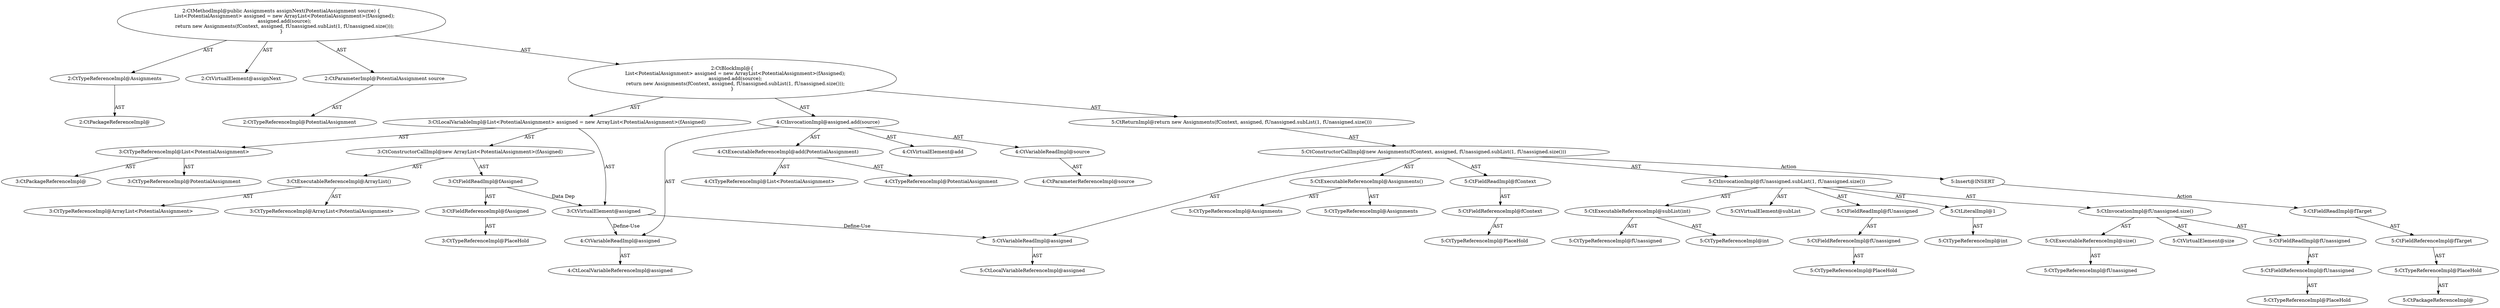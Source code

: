 digraph "assignNext#?,PotentialAssignment" {
0 [label="2:CtTypeReferenceImpl@Assignments" shape=ellipse]
1 [label="2:CtPackageReferenceImpl@" shape=ellipse]
2 [label="2:CtVirtualElement@assignNext" shape=ellipse]
3 [label="2:CtParameterImpl@PotentialAssignment source" shape=ellipse]
4 [label="2:CtTypeReferenceImpl@PotentialAssignment" shape=ellipse]
5 [label="3:CtTypeReferenceImpl@List<PotentialAssignment>" shape=ellipse]
6 [label="3:CtPackageReferenceImpl@" shape=ellipse]
7 [label="3:CtTypeReferenceImpl@PotentialAssignment" shape=ellipse]
8 [label="3:CtExecutableReferenceImpl@ArrayList()" shape=ellipse]
9 [label="3:CtTypeReferenceImpl@ArrayList<PotentialAssignment>" shape=ellipse]
10 [label="3:CtTypeReferenceImpl@ArrayList<PotentialAssignment>" shape=ellipse]
11 [label="3:CtFieldReferenceImpl@fAssigned" shape=ellipse]
12 [label="3:CtTypeReferenceImpl@PlaceHold" shape=ellipse]
13 [label="3:CtFieldReadImpl@fAssigned" shape=ellipse]
14 [label="3:CtConstructorCallImpl@new ArrayList<PotentialAssignment>(fAssigned)" shape=ellipse]
15 [label="3:CtVirtualElement@assigned" shape=ellipse]
16 [label="3:CtLocalVariableImpl@List<PotentialAssignment> assigned = new ArrayList<PotentialAssignment>(fAssigned)" shape=ellipse]
17 [label="4:CtExecutableReferenceImpl@add(PotentialAssignment)" shape=ellipse]
18 [label="4:CtTypeReferenceImpl@List<PotentialAssignment>" shape=ellipse]
19 [label="4:CtTypeReferenceImpl@PotentialAssignment" shape=ellipse]
20 [label="4:CtVirtualElement@add" shape=ellipse]
21 [label="4:CtVariableReadImpl@assigned" shape=ellipse]
22 [label="4:CtLocalVariableReferenceImpl@assigned" shape=ellipse]
23 [label="4:CtVariableReadImpl@source" shape=ellipse]
24 [label="4:CtParameterReferenceImpl@source" shape=ellipse]
25 [label="4:CtInvocationImpl@assigned.add(source)" shape=ellipse]
26 [label="5:CtExecutableReferenceImpl@Assignments()" shape=ellipse]
27 [label="5:CtTypeReferenceImpl@Assignments" shape=ellipse]
28 [label="5:CtTypeReferenceImpl@Assignments" shape=ellipse]
29 [label="5:CtFieldReferenceImpl@fContext" shape=ellipse]
30 [label="5:CtTypeReferenceImpl@PlaceHold" shape=ellipse]
31 [label="5:CtFieldReadImpl@fContext" shape=ellipse]
32 [label="5:CtVariableReadImpl@assigned" shape=ellipse]
33 [label="5:CtLocalVariableReferenceImpl@assigned" shape=ellipse]
34 [label="5:CtExecutableReferenceImpl@subList(int)" shape=ellipse]
35 [label="5:CtTypeReferenceImpl@fUnassigned" shape=ellipse]
36 [label="5:CtTypeReferenceImpl@int" shape=ellipse]
37 [label="5:CtVirtualElement@subList" shape=ellipse]
38 [label="5:CtFieldReferenceImpl@fUnassigned" shape=ellipse]
39 [label="5:CtTypeReferenceImpl@PlaceHold" shape=ellipse]
40 [label="5:CtFieldReadImpl@fUnassigned" shape=ellipse]
41 [label="5:CtLiteralImpl@1" shape=ellipse]
42 [label="5:CtTypeReferenceImpl@int" shape=ellipse]
43 [label="5:CtExecutableReferenceImpl@size()" shape=ellipse]
44 [label="5:CtTypeReferenceImpl@fUnassigned" shape=ellipse]
45 [label="5:CtVirtualElement@size" shape=ellipse]
46 [label="5:CtFieldReferenceImpl@fUnassigned" shape=ellipse]
47 [label="5:CtTypeReferenceImpl@PlaceHold" shape=ellipse]
48 [label="5:CtFieldReadImpl@fUnassigned" shape=ellipse]
49 [label="5:CtInvocationImpl@fUnassigned.size()" shape=ellipse]
50 [label="5:CtInvocationImpl@fUnassigned.subList(1, fUnassigned.size())" shape=ellipse]
51 [label="5:CtConstructorCallImpl@new Assignments(fContext, assigned, fUnassigned.subList(1, fUnassigned.size()))" shape=ellipse]
52 [label="5:CtReturnImpl@return new Assignments(fContext, assigned, fUnassigned.subList(1, fUnassigned.size()))" shape=ellipse]
53 [label="2:CtBlockImpl@\{
    List<PotentialAssignment> assigned = new ArrayList<PotentialAssignment>(fAssigned);
    assigned.add(source);
    return new Assignments(fContext, assigned, fUnassigned.subList(1, fUnassigned.size()));
\}" shape=ellipse]
54 [label="2:CtMethodImpl@public Assignments assignNext(PotentialAssignment source) \{
    List<PotentialAssignment> assigned = new ArrayList<PotentialAssignment>(fAssigned);
    assigned.add(source);
    return new Assignments(fContext, assigned, fUnassigned.subList(1, fUnassigned.size()));
\}" shape=ellipse]
55 [label="5:Insert@INSERT" shape=ellipse]
56 [label="5:CtPackageReferenceImpl@" shape=ellipse]
57 [label="5:CtTypeReferenceImpl@PlaceHold" shape=ellipse]
58 [label="5:CtFieldReferenceImpl@fTarget" shape=ellipse]
59 [label="5:CtFieldReadImpl@fTarget" shape=ellipse]
0 -> 1 [label="AST"];
3 -> 4 [label="AST"];
5 -> 6 [label="AST"];
5 -> 7 [label="AST"];
8 -> 9 [label="AST"];
8 -> 10 [label="AST"];
11 -> 12 [label="AST"];
13 -> 11 [label="AST"];
13 -> 15 [label="Data Dep"];
14 -> 8 [label="AST"];
14 -> 13 [label="AST"];
15 -> 21 [label="Define-Use"];
15 -> 32 [label="Define-Use"];
16 -> 15 [label="AST"];
16 -> 5 [label="AST"];
16 -> 14 [label="AST"];
17 -> 18 [label="AST"];
17 -> 19 [label="AST"];
21 -> 22 [label="AST"];
23 -> 24 [label="AST"];
25 -> 20 [label="AST"];
25 -> 21 [label="AST"];
25 -> 17 [label="AST"];
25 -> 23 [label="AST"];
26 -> 27 [label="AST"];
26 -> 28 [label="AST"];
29 -> 30 [label="AST"];
31 -> 29 [label="AST"];
32 -> 33 [label="AST"];
34 -> 35 [label="AST"];
34 -> 36 [label="AST"];
38 -> 39 [label="AST"];
40 -> 38 [label="AST"];
41 -> 42 [label="AST"];
43 -> 44 [label="AST"];
46 -> 47 [label="AST"];
48 -> 46 [label="AST"];
49 -> 45 [label="AST"];
49 -> 48 [label="AST"];
49 -> 43 [label="AST"];
50 -> 37 [label="AST"];
50 -> 40 [label="AST"];
50 -> 34 [label="AST"];
50 -> 41 [label="AST"];
50 -> 49 [label="AST"];
51 -> 26 [label="AST"];
51 -> 31 [label="AST"];
51 -> 32 [label="AST"];
51 -> 50 [label="AST"];
51 -> 55 [label="Action"];
52 -> 51 [label="AST"];
53 -> 16 [label="AST"];
53 -> 25 [label="AST"];
53 -> 52 [label="AST"];
54 -> 2 [label="AST"];
54 -> 0 [label="AST"];
54 -> 3 [label="AST"];
54 -> 53 [label="AST"];
55 -> 59 [label="Action"];
57 -> 56 [label="AST"];
58 -> 57 [label="AST"];
59 -> 58 [label="AST"];
}